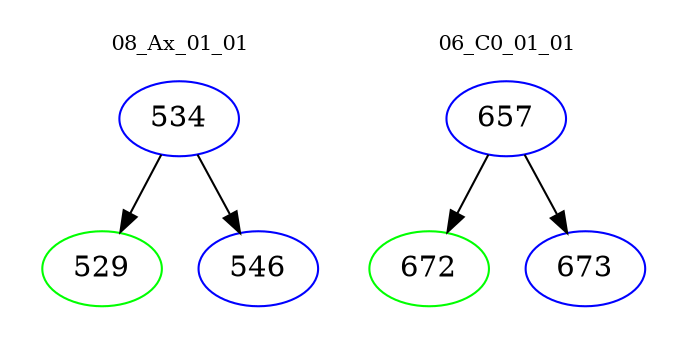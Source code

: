digraph{
subgraph cluster_0 {
color = white
label = "08_Ax_01_01";
fontsize=10;
T0_534 [label="534", color="blue"]
T0_534 -> T0_529 [color="black"]
T0_529 [label="529", color="green"]
T0_534 -> T0_546 [color="black"]
T0_546 [label="546", color="blue"]
}
subgraph cluster_1 {
color = white
label = "06_C0_01_01";
fontsize=10;
T1_657 [label="657", color="blue"]
T1_657 -> T1_672 [color="black"]
T1_672 [label="672", color="green"]
T1_657 -> T1_673 [color="black"]
T1_673 [label="673", color="blue"]
}
}
